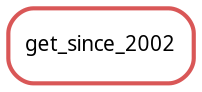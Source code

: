 digraph snakemake_dag {
    graph[bgcolor=white, margin=0];
    node[shape=box, style=rounded, fontname=sans,                 fontsize=10, penwidth=2];
    edge[penwidth=2, color=grey];
	0[label = "get_since_2002", color = "0.00 0.6 0.85", style="rounded"];
}            
